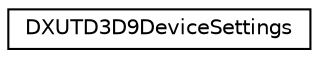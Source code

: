 digraph G
{
  edge [fontname="Helvetica",fontsize="10",labelfontname="Helvetica",labelfontsize="10"];
  node [fontname="Helvetica",fontsize="10",shape=record];
  rankdir="LR";
  Node1 [label="DXUTD3D9DeviceSettings",height=0.2,width=0.4,color="black", fillcolor="white", style="filled",URL="$struct_d_x_u_t_d3_d9_device_settings.html"];
}
